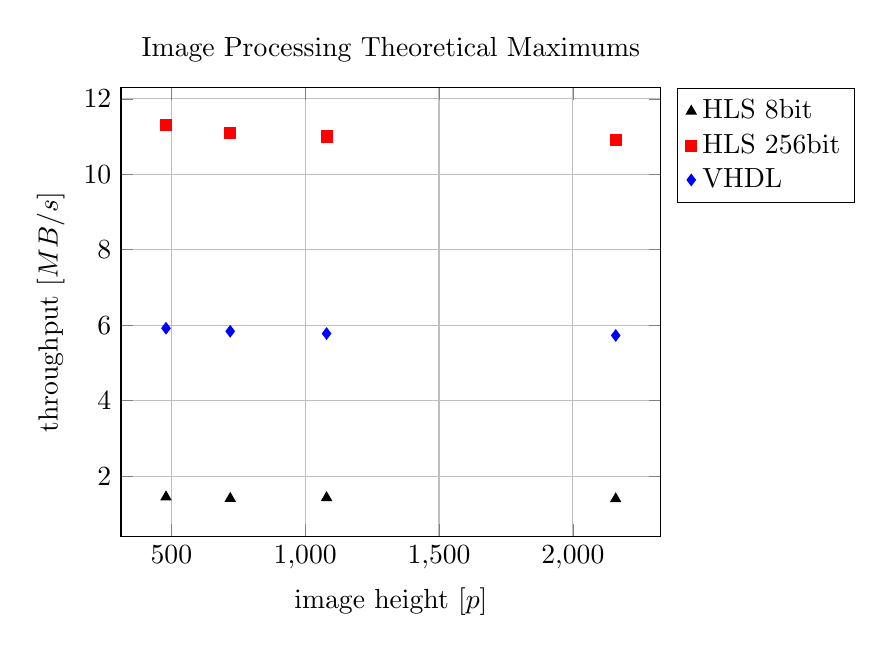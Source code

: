 % \tikzsetnextfilename{system-overview}
\begin{tikzpicture}[
    rounded corners=0mm,
    triangle/.style = {fill=blue!20, regular polygon, regular polygon sides=3 },
    node rotated/.style = {rotate=180},
    border rotated/.style = {shape border rotate=180}
]
    %coordinates
    \coordinate (orig)      at (0,0);

    \begin{pgfonlayer}{main}
        \begin{axis}[
                % domain=-2:6,
                xtick={0,500,...,2500},
                ytick={0,2,...,18},
                xmajorgrids=true,ymajorgrids=true,
                xlabel={image height [$p$]},
                ylabel={throughput [$MB/s$]},
                title={Image Processing Theoretical Maximums},
                legend style={
                    cells={anchor=east},
                    legend pos=outer north east,
                },
                legend cell align=left,
                scatter/classes={
                    a={mark=triangle*,fill=black,draw=black},
                    b={mark=square*,fill=red,draw=red},
                    c={mark=diamond*,fill=blue,draw=blue}
                    % d={mark=*,fill=brown,draw=brown}
                }
            ]
            \addplot[scatter,only marks, scatter src=explicit symbolic]
            table[meta=label] {
                x    y   label
                %% HLS 8 bit
                480  1.45 a
                720  1.41 a
                1080 1.43 a
                2160 1.40 a
                %% HLS 256bit
                480  11.3 b
                720  11.1 b
                1080 11.0 b
                2160 10.9 b
                %% VHDL
                480  5.92 c
                720  5.84 c
                1080 5.78 c
                2160 5.73 c
                %% CPU
                % 480  12.56 d
                % 720  16.23 d
                % 1080 15.99 d
                % 2160 15.91 d
            };
            \addlegendentry{HLS 8bit}
            \addlegendentry{HLS 256bit}
            \addlegendentry{VHDL}
            % \addlegendentry{CPU}
        \end{axis}

    \end{pgfonlayer}

    % Foreground
    \begin{pgfonlayer}{foreground}
        
    \end{pgfonlayer} 

    % Background
    \begin{pgfonlayer}{background}
        % Grid
        % \draw[step=0.5cm,gray] (0,0) grid (4,4);
    \end{pgfonlayer} 

\end{tikzpicture}


% | Solution | Image | Throughput | Image File |
% |----------|-------|------------|------------|
% | HLS      | mountain | 0.168MB/s | mountain_fpga_hls.tif |
% | HLS      | room     | 0.170MB/s | room_fpga_hls.tif |
% | HLS      | cat480p  | 0.170MB/s |  |
% | HLS      | cat720p  | diip_cc error |  |
% | HLS      | cat1080p  | 0.168MB/s |  |
% | HLS      | cat2160p  | 0.161MB/s |  |
% | VHDL     | cat480p  | 0.89MB/s |  |
% | VHDL     | cat720p  | 1.291MB/s |  |
% | VHDL     | cat1080p  | 2.348MB/s |  |
% | VHDL     | cat2160p  | 4.115MB/s |  |